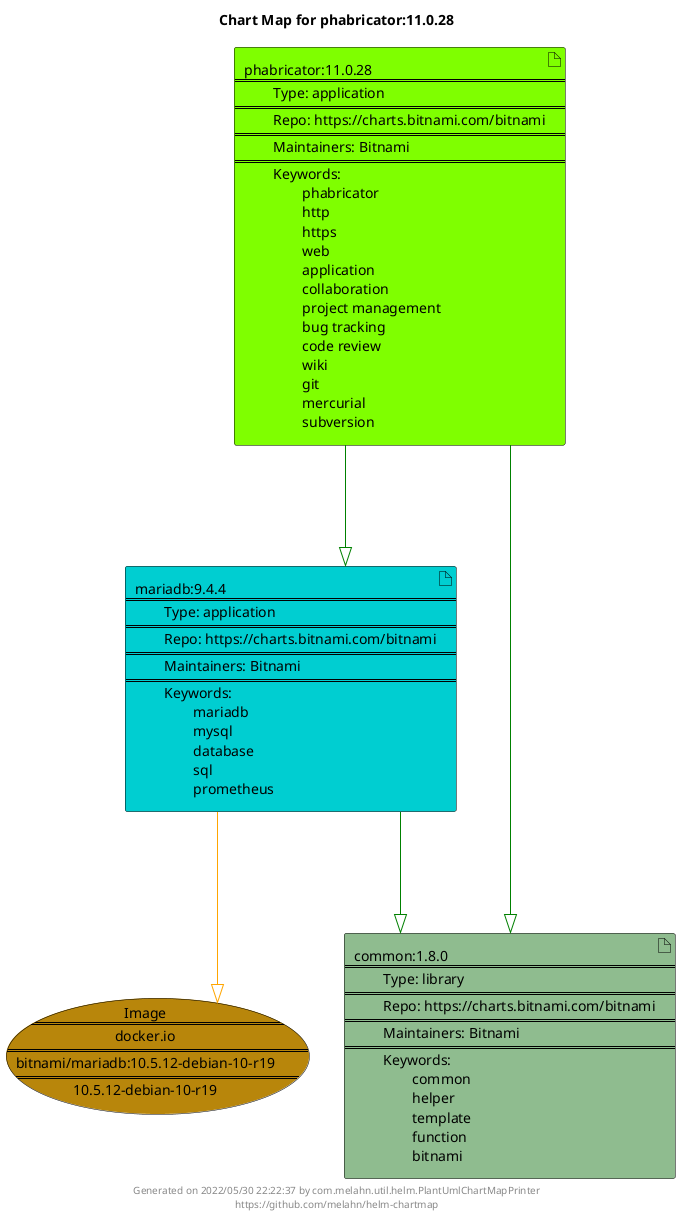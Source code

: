 @startuml
skinparam linetype ortho
skinparam backgroundColor white
skinparam usecaseBorderColor black
skinparam usecaseArrowColor LightSlateGray
skinparam artifactBorderColor black
skinparam artifactArrowColor LightSlateGray

title Chart Map for phabricator:11.0.28

'There are 3 referenced Helm Charts
artifact "phabricator:11.0.28\n====\n\tType: application\n====\n\tRepo: https://charts.bitnami.com/bitnami\n====\n\tMaintainers: Bitnami\n====\n\tKeywords: \n\t\tphabricator\n\t\thttp\n\t\thttps\n\t\tweb\n\t\tapplication\n\t\tcollaboration\n\t\tproject management\n\t\tbug tracking\n\t\tcode review\n\t\twiki\n\t\tgit\n\t\tmercurial\n\t\tsubversion" as phabricator_11_0_28 #Chartreuse
artifact "mariadb:9.4.4\n====\n\tType: application\n====\n\tRepo: https://charts.bitnami.com/bitnami\n====\n\tMaintainers: Bitnami\n====\n\tKeywords: \n\t\tmariadb\n\t\tmysql\n\t\tdatabase\n\t\tsql\n\t\tprometheus" as mariadb_9_4_4 #DarkTurquoise
artifact "common:1.8.0\n====\n\tType: library\n====\n\tRepo: https://charts.bitnami.com/bitnami\n====\n\tMaintainers: Bitnami\n====\n\tKeywords: \n\t\tcommon\n\t\thelper\n\t\ttemplate\n\t\tfunction\n\t\tbitnami" as common_1_8_0 #DarkSeaGreen

'There is one referenced Docker Image
usecase "Image\n====\ndocker.io\n====\nbitnami/mariadb:10.5.12-debian-10-r19\n====\n10.5.12-debian-10-r19" as docker_io_bitnami_mariadb_10_5_12_debian_10_r19 #DarkGoldenRod

'Chart Dependencies
phabricator_11_0_28--[#green]-|>common_1_8_0
phabricator_11_0_28--[#green]-|>mariadb_9_4_4
mariadb_9_4_4--[#green]-|>common_1_8_0
mariadb_9_4_4--[#orange]-|>docker_io_bitnami_mariadb_10_5_12_debian_10_r19

center footer Generated on 2022/05/30 22:22:37 by com.melahn.util.helm.PlantUmlChartMapPrinter\nhttps://github.com/melahn/helm-chartmap
@enduml
